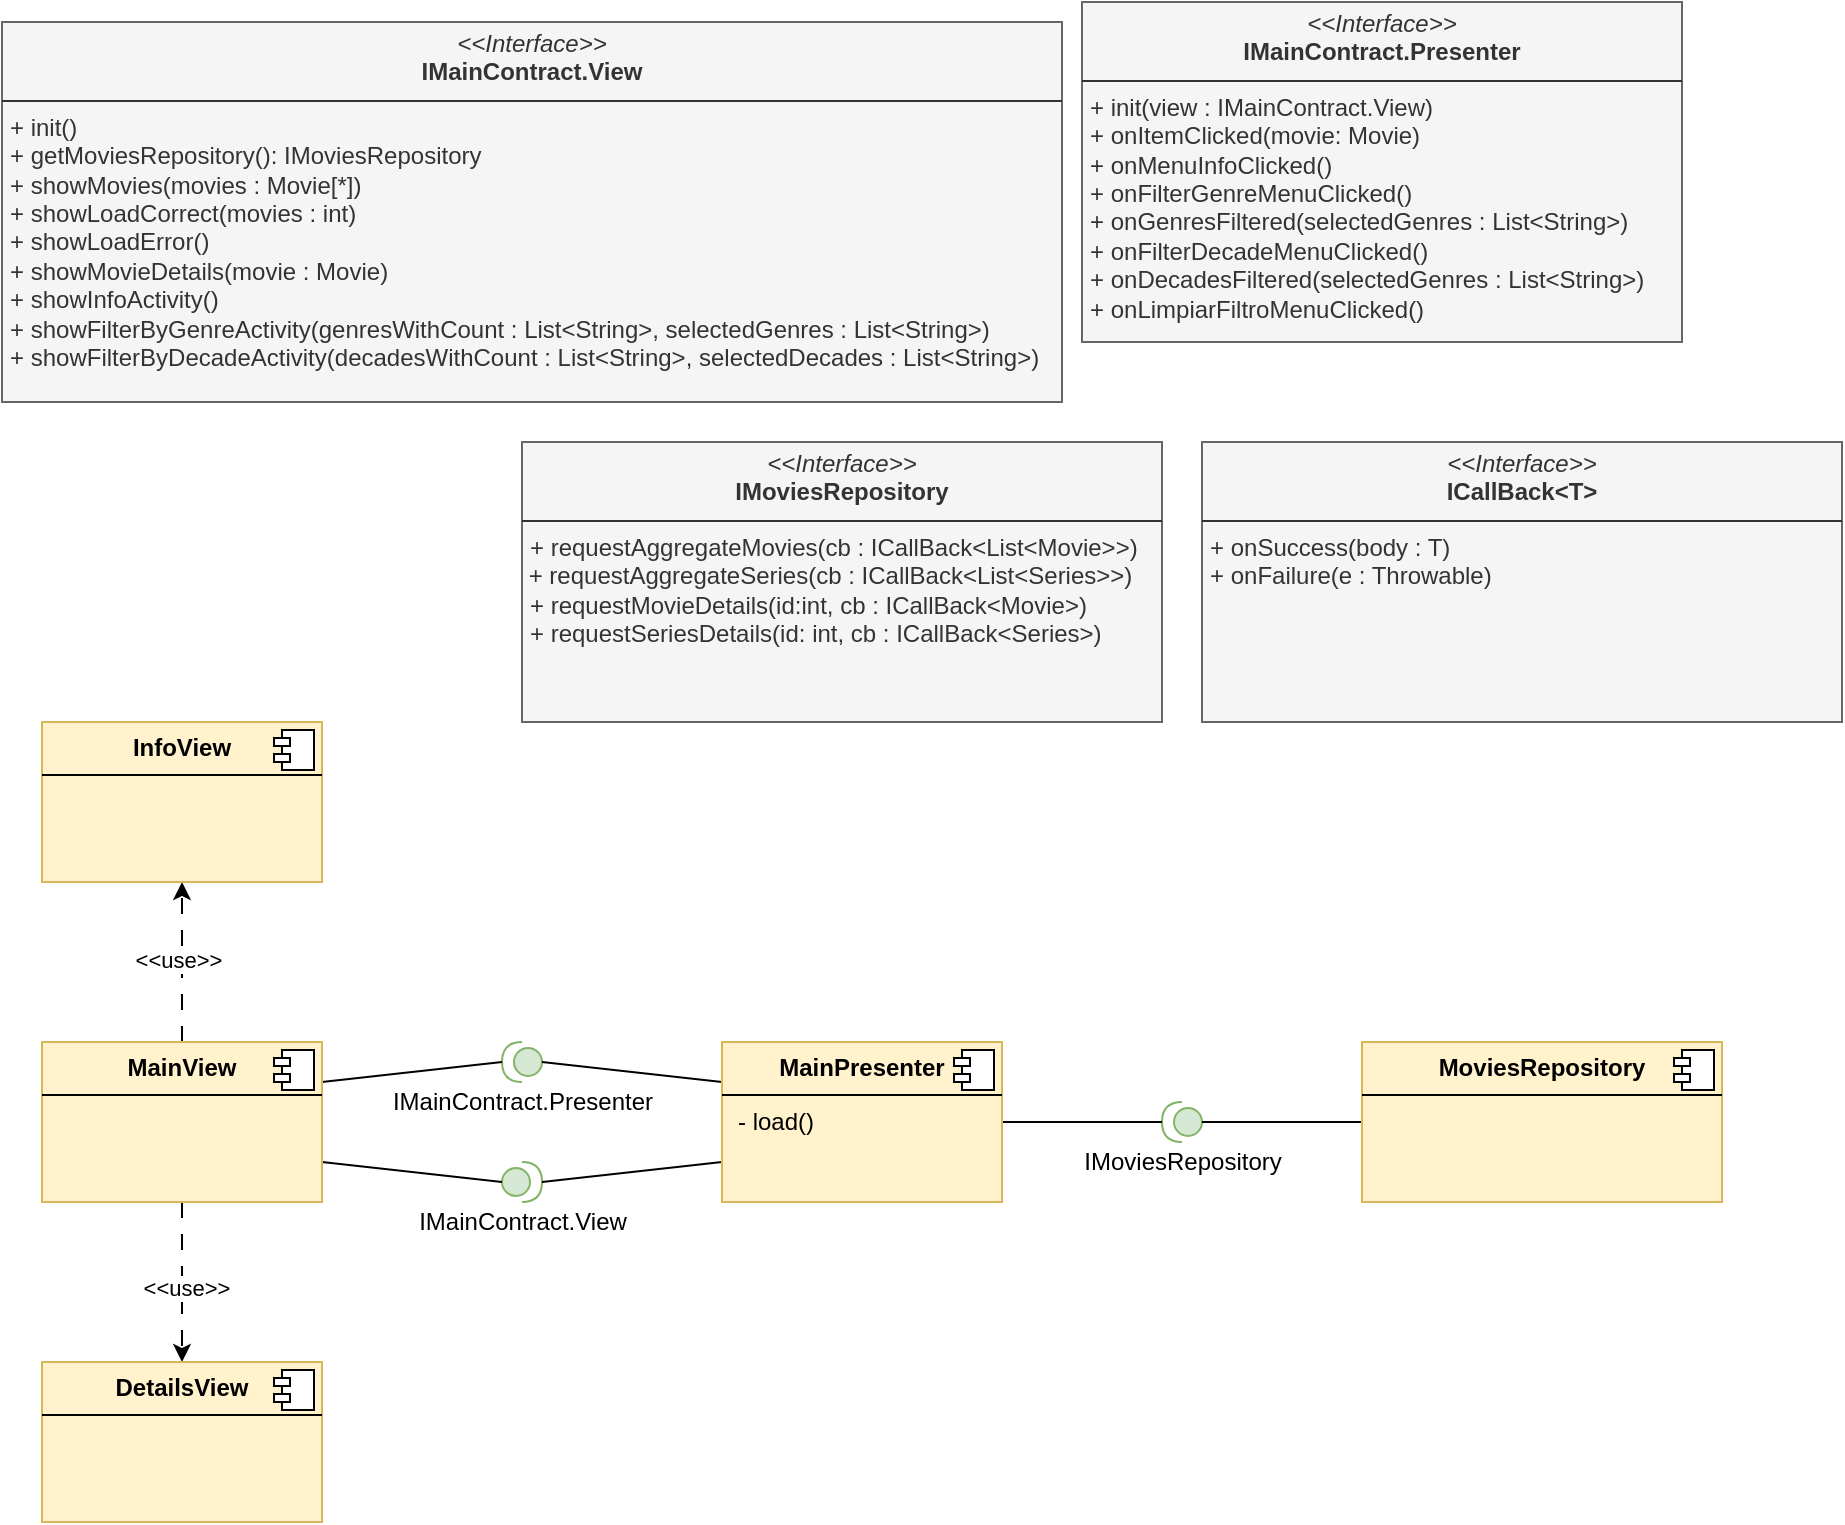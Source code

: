 <mxfile version="28.2.5">
  <diagram name="Page-1" id="ub2kNGOSmS9r3PGDec26">
    <mxGraphModel dx="392" dy="723" grid="1" gridSize="10" guides="1" tooltips="1" connect="1" arrows="1" fold="1" page="1" pageScale="1" pageWidth="2336" pageHeight="1654" math="0" shadow="0">
      <root>
        <mxCell id="0" />
        <mxCell id="1" parent="0" />
        <mxCell id="P_VijdiBNjSvhub926DC-6" value="&lt;p style=&quot;margin:0px;margin-top:4px;text-align:center;&quot;&gt;&lt;i&gt;&amp;lt;&amp;lt;Interface&amp;gt;&amp;gt;&lt;/i&gt;&lt;br&gt;&lt;b&gt;IMainContract.View&lt;/b&gt;&lt;/p&gt;&lt;hr size=&quot;1&quot; style=&quot;border-style:solid;&quot;&gt;&lt;p style=&quot;margin:0px;margin-left:4px;&quot;&gt;+ init()&lt;br&gt;+ getMoviesRepository(): IMoviesRepository&lt;/p&gt;&lt;p style=&quot;margin:0px;margin-left:4px;&quot;&gt;+ showMovies(movies : Movie[*])&lt;/p&gt;&lt;p style=&quot;margin:0px;margin-left:4px;&quot;&gt;+ showLoadCorrect(movies : int)&lt;/p&gt;&lt;p style=&quot;margin:0px;margin-left:4px;&quot;&gt;+ showLoadError()&lt;/p&gt;&lt;p style=&quot;margin:0px;margin-left:4px;&quot;&gt;+ showMovieDetails(movie : Movie)&lt;/p&gt;&lt;p style=&quot;margin:0px;margin-left:4px;&quot;&gt;+ showInfoActivity()&lt;/p&gt;&lt;p style=&quot;margin:0px;margin-left:4px;&quot;&gt;+ showFilterByGenreActivity(genresWithCount : List&amp;lt;String&amp;gt;, selectedGenres : List&amp;lt;String&amp;gt;)&lt;/p&gt;&lt;p style=&quot;margin:0px;margin-left:4px;&quot;&gt;+&amp;nbsp;&lt;span style=&quot;background-color: transparent; color: light-dark(rgb(51, 51, 51), rgb(193, 193, 193));&quot;&gt;showFilterByDecadeActivity(decadesWithCount : List&amp;lt;String&amp;gt;, selectedDecades : List&amp;lt;String&amp;gt;)&lt;/span&gt;&lt;/p&gt;" style="verticalAlign=top;align=left;overflow=fill;html=1;whiteSpace=wrap;fillColor=#f5f5f5;fontColor=#333333;strokeColor=#666666;" parent="1" vertex="1">
          <mxGeometry x="100" y="50" width="530" height="190" as="geometry" />
        </mxCell>
        <mxCell id="P_VijdiBNjSvhub926DC-17" value="IMainContract.View" style="shape=providedRequiredInterface;html=1;verticalLabelPosition=bottom;sketch=0;fillColor=#d5e8d4;strokeColor=#82b366;" parent="1" vertex="1">
          <mxGeometry x="350" y="620" width="20" height="20" as="geometry" />
        </mxCell>
        <mxCell id="P_VijdiBNjSvhub926DC-18" value="IMainContract.Presenter" style="shape=providedRequiredInterface;html=1;verticalLabelPosition=bottom;sketch=0;flipH=1;fillColor=#d5e8d4;strokeColor=#82b366;" parent="1" vertex="1">
          <mxGeometry x="350" y="560" width="20" height="20" as="geometry" />
        </mxCell>
        <mxCell id="P_VijdiBNjSvhub926DC-19" value="" style="endArrow=none;html=1;rounded=0;entryX=1;entryY=0.5;entryDx=0;entryDy=0;entryPerimeter=0;exitX=1;exitY=0.25;exitDx=0;exitDy=0;" parent="1" source="P_VijdiBNjSvhub926DC-30" target="P_VijdiBNjSvhub926DC-18" edge="1">
          <mxGeometry width="50" height="50" relative="1" as="geometry">
            <mxPoint x="420" y="840" as="sourcePoint" />
            <mxPoint x="470" y="790" as="targetPoint" />
          </mxGeometry>
        </mxCell>
        <mxCell id="P_VijdiBNjSvhub926DC-20" value="" style="endArrow=none;html=1;rounded=0;entryX=0;entryY=0.5;entryDx=0;entryDy=0;entryPerimeter=0;exitX=1;exitY=0.75;exitDx=0;exitDy=0;" parent="1" source="P_VijdiBNjSvhub926DC-30" target="P_VijdiBNjSvhub926DC-17" edge="1">
          <mxGeometry width="50" height="50" relative="1" as="geometry">
            <mxPoint x="260" y="628" as="sourcePoint" />
            <mxPoint x="380" y="670" as="targetPoint" />
          </mxGeometry>
        </mxCell>
        <mxCell id="P_VijdiBNjSvhub926DC-23" value="" style="endArrow=none;html=1;rounded=0;entryX=0;entryY=0.25;entryDx=0;entryDy=0;exitX=0;exitY=0.5;exitDx=0;exitDy=0;exitPerimeter=0;" parent="1" source="P_VijdiBNjSvhub926DC-18" target="P_VijdiBNjSvhub926DC-32" edge="1">
          <mxGeometry width="50" height="50" relative="1" as="geometry">
            <mxPoint x="420" y="840" as="sourcePoint" />
            <mxPoint x="470" y="790" as="targetPoint" />
          </mxGeometry>
        </mxCell>
        <mxCell id="P_VijdiBNjSvhub926DC-24" value="" style="endArrow=none;html=1;rounded=0;entryX=0;entryY=0.75;entryDx=0;entryDy=0;exitX=1;exitY=0.5;exitDx=0;exitDy=0;exitPerimeter=0;" parent="1" source="P_VijdiBNjSvhub926DC-17" target="P_VijdiBNjSvhub926DC-32" edge="1">
          <mxGeometry width="50" height="50" relative="1" as="geometry">
            <mxPoint x="390" y="720" as="sourcePoint" />
            <mxPoint x="480" y="743" as="targetPoint" />
          </mxGeometry>
        </mxCell>
        <mxCell id="P_VijdiBNjSvhub926DC-27" value="IMoviesRepository" style="shape=providedRequiredInterface;html=1;verticalLabelPosition=bottom;sketch=0;flipH=1;fillColor=#d5e8d4;strokeColor=#82b366;" parent="1" vertex="1">
          <mxGeometry x="680" y="590" width="20" height="20" as="geometry" />
        </mxCell>
        <mxCell id="P_VijdiBNjSvhub926DC-28" value="" style="endArrow=none;html=1;rounded=0;entryX=1;entryY=0.5;entryDx=0;entryDy=0;entryPerimeter=0;exitX=1;exitY=0.5;exitDx=0;exitDy=0;" parent="1" source="P_VijdiBNjSvhub926DC-32" target="P_VijdiBNjSvhub926DC-27" edge="1">
          <mxGeometry width="50" height="50" relative="1" as="geometry">
            <mxPoint x="570" y="840" as="sourcePoint" />
            <mxPoint x="620" y="790" as="targetPoint" />
          </mxGeometry>
        </mxCell>
        <mxCell id="P_VijdiBNjSvhub926DC-29" value="" style="endArrow=none;html=1;rounded=0;entryX=0;entryY=0.5;entryDx=0;entryDy=0;exitX=0;exitY=0.5;exitDx=0;exitDy=0;exitPerimeter=0;" parent="1" source="P_VijdiBNjSvhub926DC-27" target="P_VijdiBNjSvhub926DC-34" edge="1">
          <mxGeometry width="50" height="50" relative="1" as="geometry">
            <mxPoint x="670" y="670" as="sourcePoint" />
            <mxPoint x="740" y="670" as="targetPoint" />
          </mxGeometry>
        </mxCell>
        <mxCell id="P_VijdiBNjSvhub926DC-45" value="" style="edgeStyle=orthogonalEdgeStyle;rounded=0;orthogonalLoop=1;jettySize=auto;html=1;dashed=1;dashPattern=8 8;" parent="1" source="P_VijdiBNjSvhub926DC-30" target="P_VijdiBNjSvhub926DC-43" edge="1">
          <mxGeometry relative="1" as="geometry" />
        </mxCell>
        <mxCell id="P_VijdiBNjSvhub926DC-47" value="&amp;lt;&amp;lt;use&amp;gt;&amp;gt;" style="edgeLabel;html=1;align=center;verticalAlign=middle;resizable=0;points=[];" parent="P_VijdiBNjSvhub926DC-45" vertex="1" connectable="0">
          <mxGeometry x="0.029" y="2" relative="1" as="geometry">
            <mxPoint as="offset" />
          </mxGeometry>
        </mxCell>
        <mxCell id="P_VijdiBNjSvhub926DC-46" value="" style="edgeStyle=orthogonalEdgeStyle;rounded=0;orthogonalLoop=1;jettySize=auto;html=1;dashed=1;dashPattern=8 8;" parent="1" source="P_VijdiBNjSvhub926DC-30" target="P_VijdiBNjSvhub926DC-41" edge="1">
          <mxGeometry relative="1" as="geometry" />
        </mxCell>
        <mxCell id="P_VijdiBNjSvhub926DC-48" value="&amp;lt;&amp;lt;use&amp;gt;&amp;gt;" style="edgeLabel;html=1;align=center;verticalAlign=middle;resizable=0;points=[];" parent="P_VijdiBNjSvhub926DC-46" vertex="1" connectable="0">
          <mxGeometry x="0.079" y="2" relative="1" as="geometry">
            <mxPoint as="offset" />
          </mxGeometry>
        </mxCell>
        <mxCell id="P_VijdiBNjSvhub926DC-30" value="&lt;p style=&quot;margin:0px;margin-top:6px;text-align:center;&quot;&gt;&lt;b&gt;MainView&lt;/b&gt;&lt;/p&gt;&lt;hr size=&quot;1&quot; style=&quot;border-style:solid;&quot;&gt;&lt;p style=&quot;margin:0px;margin-left:8px;&quot;&gt;&lt;br&gt;&lt;/p&gt;" style="align=left;overflow=fill;html=1;dropTarget=0;whiteSpace=wrap;fillColor=#fff2cc;strokeColor=#d6b656;" parent="1" vertex="1">
          <mxGeometry x="120" y="560" width="140" height="80" as="geometry" />
        </mxCell>
        <mxCell id="P_VijdiBNjSvhub926DC-31" value="" style="shape=component;jettyWidth=8;jettyHeight=4;" parent="P_VijdiBNjSvhub926DC-30" vertex="1">
          <mxGeometry x="1" width="20" height="20" relative="1" as="geometry">
            <mxPoint x="-24" y="4" as="offset" />
          </mxGeometry>
        </mxCell>
        <mxCell id="P_VijdiBNjSvhub926DC-32" value="&lt;p style=&quot;margin:0px;margin-top:6px;text-align:center;&quot;&gt;&lt;b&gt;MainPresenter&lt;/b&gt;&lt;/p&gt;&lt;hr size=&quot;1&quot; style=&quot;border-style:solid;&quot;&gt;&lt;p style=&quot;margin:0px;margin-left:8px;&quot;&gt;- load()&lt;/p&gt;" style="align=left;overflow=fill;html=1;dropTarget=0;whiteSpace=wrap;fillColor=#fff2cc;strokeColor=#d6b656;" parent="1" vertex="1">
          <mxGeometry x="460" y="560" width="140" height="80" as="geometry" />
        </mxCell>
        <mxCell id="P_VijdiBNjSvhub926DC-33" value="" style="shape=component;jettyWidth=8;jettyHeight=4;" parent="P_VijdiBNjSvhub926DC-32" vertex="1">
          <mxGeometry x="1" width="20" height="20" relative="1" as="geometry">
            <mxPoint x="-24" y="4" as="offset" />
          </mxGeometry>
        </mxCell>
        <mxCell id="P_VijdiBNjSvhub926DC-34" value="&lt;p style=&quot;margin:0px;margin-top:6px;text-align:center;&quot;&gt;&lt;b&gt;MoviesRepository&lt;/b&gt;&lt;/p&gt;&lt;hr size=&quot;1&quot; style=&quot;border-style:solid;&quot;&gt;&lt;p style=&quot;margin:0px;margin-left:8px;&quot;&gt;&lt;br&gt;&lt;/p&gt;" style="align=left;overflow=fill;html=1;dropTarget=0;whiteSpace=wrap;fillColor=#fff2cc;strokeColor=#d6b656;" parent="1" vertex="1">
          <mxGeometry x="780" y="560" width="180" height="80" as="geometry" />
        </mxCell>
        <mxCell id="P_VijdiBNjSvhub926DC-35" value="" style="shape=component;jettyWidth=8;jettyHeight=4;" parent="P_VijdiBNjSvhub926DC-34" vertex="1">
          <mxGeometry x="1" width="20" height="20" relative="1" as="geometry">
            <mxPoint x="-24" y="4" as="offset" />
          </mxGeometry>
        </mxCell>
        <mxCell id="P_VijdiBNjSvhub926DC-38" value="&lt;p style=&quot;margin:0px;margin-top:4px;text-align:center;&quot;&gt;&lt;i&gt;&amp;lt;&amp;lt;Interface&amp;gt;&amp;gt;&lt;/i&gt;&lt;br&gt;&lt;b&gt;IMainContract.Presenter&lt;/b&gt;&lt;/p&gt;&lt;hr size=&quot;1&quot; style=&quot;border-style:solid;&quot;&gt;&lt;p style=&quot;margin:0px;margin-left:4px;&quot;&gt;+ init(view : IMainContract.View)&lt;br&gt;+ onItemClicked(movie: Movie)&lt;/p&gt;&lt;p style=&quot;margin:0px;margin-left:4px;&quot;&gt;+ onMenuInfoClicked()&lt;/p&gt;&lt;p style=&quot;margin:0px;margin-left:4px;&quot;&gt;+ onFilterGenreMenuClicked()&lt;/p&gt;&lt;p style=&quot;margin:0px;margin-left:4px;&quot;&gt;+&amp;nbsp;&lt;span style=&quot;background-color: transparent; color: light-dark(rgb(51, 51, 51), rgb(193, 193, 193));&quot;&gt;onGenresFiltered(selectedGenres : List&amp;lt;String&amp;gt;)&lt;/span&gt;&lt;/p&gt;&lt;p style=&quot;margin:0px;margin-left:4px;&quot;&gt;&lt;span style=&quot;background-color: transparent; color: light-dark(rgb(51, 51, 51), rgb(193, 193, 193));&quot;&gt;+&amp;nbsp;&lt;/span&gt;&lt;span style=&quot;background-color: transparent; color: light-dark(rgb(51, 51, 51), rgb(193, 193, 193));&quot;&gt;onFilterDecadeMenuClicked()&lt;/span&gt;&lt;/p&gt;&lt;p style=&quot;margin:0px;margin-left:4px;&quot;&gt;&lt;span style=&quot;background-color: transparent; color: light-dark(rgb(51, 51, 51), rgb(193, 193, 193));&quot;&gt;+&amp;nbsp;&lt;/span&gt;&lt;span style=&quot;background-color: transparent; color: light-dark(rgb(51, 51, 51), rgb(193, 193, 193));&quot;&gt;onDecadesFiltered(selectedGenres : List&amp;lt;String&amp;gt;)&lt;/span&gt;&lt;/p&gt;&lt;p style=&quot;margin:0px;margin-left:4px;&quot;&gt;&lt;span style=&quot;background-color: transparent; color: light-dark(rgb(51, 51, 51), rgb(193, 193, 193));&quot;&gt;+ onLimpiarFiltroMenuClicked()&lt;/span&gt;&lt;/p&gt;" style="verticalAlign=top;align=left;overflow=fill;html=1;whiteSpace=wrap;fillColor=#f5f5f5;fontColor=#333333;strokeColor=#666666;" parent="1" vertex="1">
          <mxGeometry x="640" y="40" width="300" height="170" as="geometry" />
        </mxCell>
        <mxCell id="P_VijdiBNjSvhub926DC-39" value="&lt;p style=&quot;margin:0px;margin-top:4px;text-align:center;&quot;&gt;&lt;i&gt;&amp;lt;&amp;lt;Interface&amp;gt;&amp;gt;&lt;/i&gt;&lt;br&gt;&lt;b&gt;IMoviesRepository&lt;/b&gt;&lt;/p&gt;&lt;hr size=&quot;1&quot; style=&quot;border-style:solid;&quot;&gt;&lt;p style=&quot;margin:0px;margin-left:4px;&quot;&gt;+ requestAggregateMovies(cb : ICallBack&amp;lt;List&amp;lt;Movie&amp;gt;&amp;gt;)&lt;br&gt;&lt;/p&gt;&amp;nbsp;+ requestAggregateSeries(cb : ICallBack&amp;lt;List&amp;lt;Series&amp;gt;&amp;gt;)&lt;br&gt;&lt;p style=&quot;margin:0px;margin-left:4px;&quot;&gt;+ requestMovieDetails(id:int, cb : ICallBack&amp;lt;Movie&amp;gt;)&lt;br&gt;&lt;/p&gt;&lt;p style=&quot;margin:0px;margin-left:4px;&quot;&gt;+ requestSeriesDetails(id: int, cb : ICallBack&amp;lt;Series&amp;gt;)&lt;br&gt;&lt;/p&gt;" style="verticalAlign=top;align=left;overflow=fill;html=1;whiteSpace=wrap;fillColor=#f5f5f5;fontColor=#333333;strokeColor=#666666;" parent="1" vertex="1">
          <mxGeometry x="360" y="260" width="320" height="140" as="geometry" />
        </mxCell>
        <mxCell id="P_VijdiBNjSvhub926DC-40" value="&lt;p style=&quot;margin:0px;margin-top:4px;text-align:center;&quot;&gt;&lt;i&gt;&amp;lt;&amp;lt;Interface&amp;gt;&amp;gt;&lt;/i&gt;&lt;br&gt;&lt;b&gt;ICallBack&amp;lt;T&amp;gt;&lt;/b&gt;&lt;/p&gt;&lt;hr size=&quot;1&quot; style=&quot;border-style:solid;&quot;&gt;&lt;p style=&quot;margin:0px;margin-left:4px;&quot;&gt;+ onSuccess(body : T)&lt;/p&gt;&lt;p style=&quot;margin:0px;margin-left:4px;&quot;&gt;+ onFailure(e : Throwable)&lt;/p&gt;" style="verticalAlign=top;align=left;overflow=fill;html=1;whiteSpace=wrap;fillColor=#f5f5f5;fontColor=#333333;strokeColor=#666666;" parent="1" vertex="1">
          <mxGeometry x="700" y="260" width="320" height="140" as="geometry" />
        </mxCell>
        <mxCell id="P_VijdiBNjSvhub926DC-41" value="&lt;p style=&quot;margin:0px;margin-top:6px;text-align:center;&quot;&gt;&lt;b&gt;DetailsView&lt;/b&gt;&lt;/p&gt;&lt;hr size=&quot;1&quot; style=&quot;border-style:solid;&quot;&gt;&lt;p style=&quot;margin:0px;margin-left:8px;&quot;&gt;&lt;br&gt;&lt;/p&gt;" style="align=left;overflow=fill;html=1;dropTarget=0;whiteSpace=wrap;fillColor=#fff2cc;strokeColor=#d6b656;" parent="1" vertex="1">
          <mxGeometry x="120" y="720" width="140" height="80" as="geometry" />
        </mxCell>
        <mxCell id="P_VijdiBNjSvhub926DC-42" value="" style="shape=component;jettyWidth=8;jettyHeight=4;" parent="P_VijdiBNjSvhub926DC-41" vertex="1">
          <mxGeometry x="1" width="20" height="20" relative="1" as="geometry">
            <mxPoint x="-24" y="4" as="offset" />
          </mxGeometry>
        </mxCell>
        <mxCell id="P_VijdiBNjSvhub926DC-43" value="&lt;p style=&quot;margin:0px;margin-top:6px;text-align:center;&quot;&gt;&lt;b&gt;InfoView&lt;/b&gt;&lt;/p&gt;&lt;hr size=&quot;1&quot; style=&quot;border-style:solid;&quot;&gt;&lt;p style=&quot;margin:0px;margin-left:8px;&quot;&gt;&lt;br&gt;&lt;/p&gt;" style="align=left;overflow=fill;html=1;dropTarget=0;whiteSpace=wrap;fillColor=#fff2cc;strokeColor=#d6b656;" parent="1" vertex="1">
          <mxGeometry x="120" y="400" width="140" height="80" as="geometry" />
        </mxCell>
        <mxCell id="P_VijdiBNjSvhub926DC-44" value="" style="shape=component;jettyWidth=8;jettyHeight=4;" parent="P_VijdiBNjSvhub926DC-43" vertex="1">
          <mxGeometry x="1" width="20" height="20" relative="1" as="geometry">
            <mxPoint x="-24" y="4" as="offset" />
          </mxGeometry>
        </mxCell>
      </root>
    </mxGraphModel>
  </diagram>
</mxfile>
